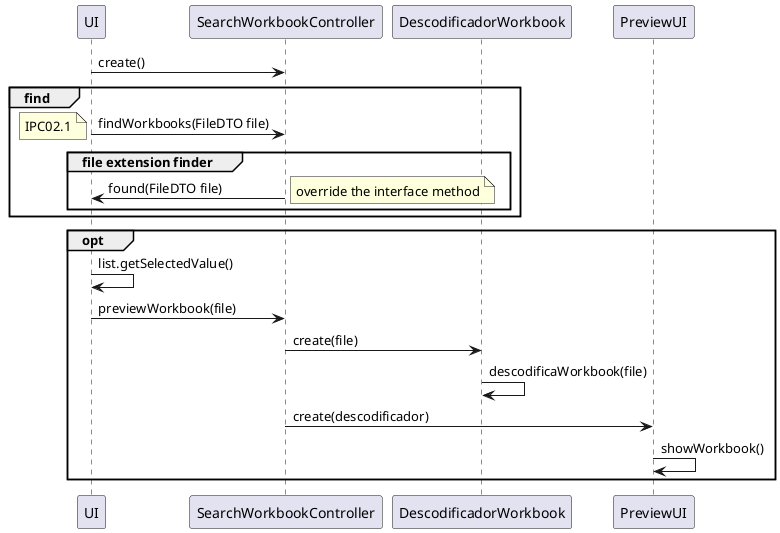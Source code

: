 @startuml ipc02.02_design.png


participant "UI" as UI
participant "SearchWorkbookController" as ctrl
participant "DescodificadorWorkbook" as dw
participant "PreviewUI" as preview

UI->ctrl:create()
group  find

UI->ctrl: findWorkbooks(FileDTO file)
note left: IPC02.1
group file extension finder
ctrl->UI:found(FileDTO file)
note right: override the interface method
end group
end group
opt
UI -> UI: list.getSelectedValue()
UI -> ctrl:previewWorkbook(file)
ctrl -> dw: create(file)
dw -> dw:descodificaWorkbook(file)
ctrl -> preview: create(descodificador)
preview->preview: showWorkbook()
end opt
@enduml